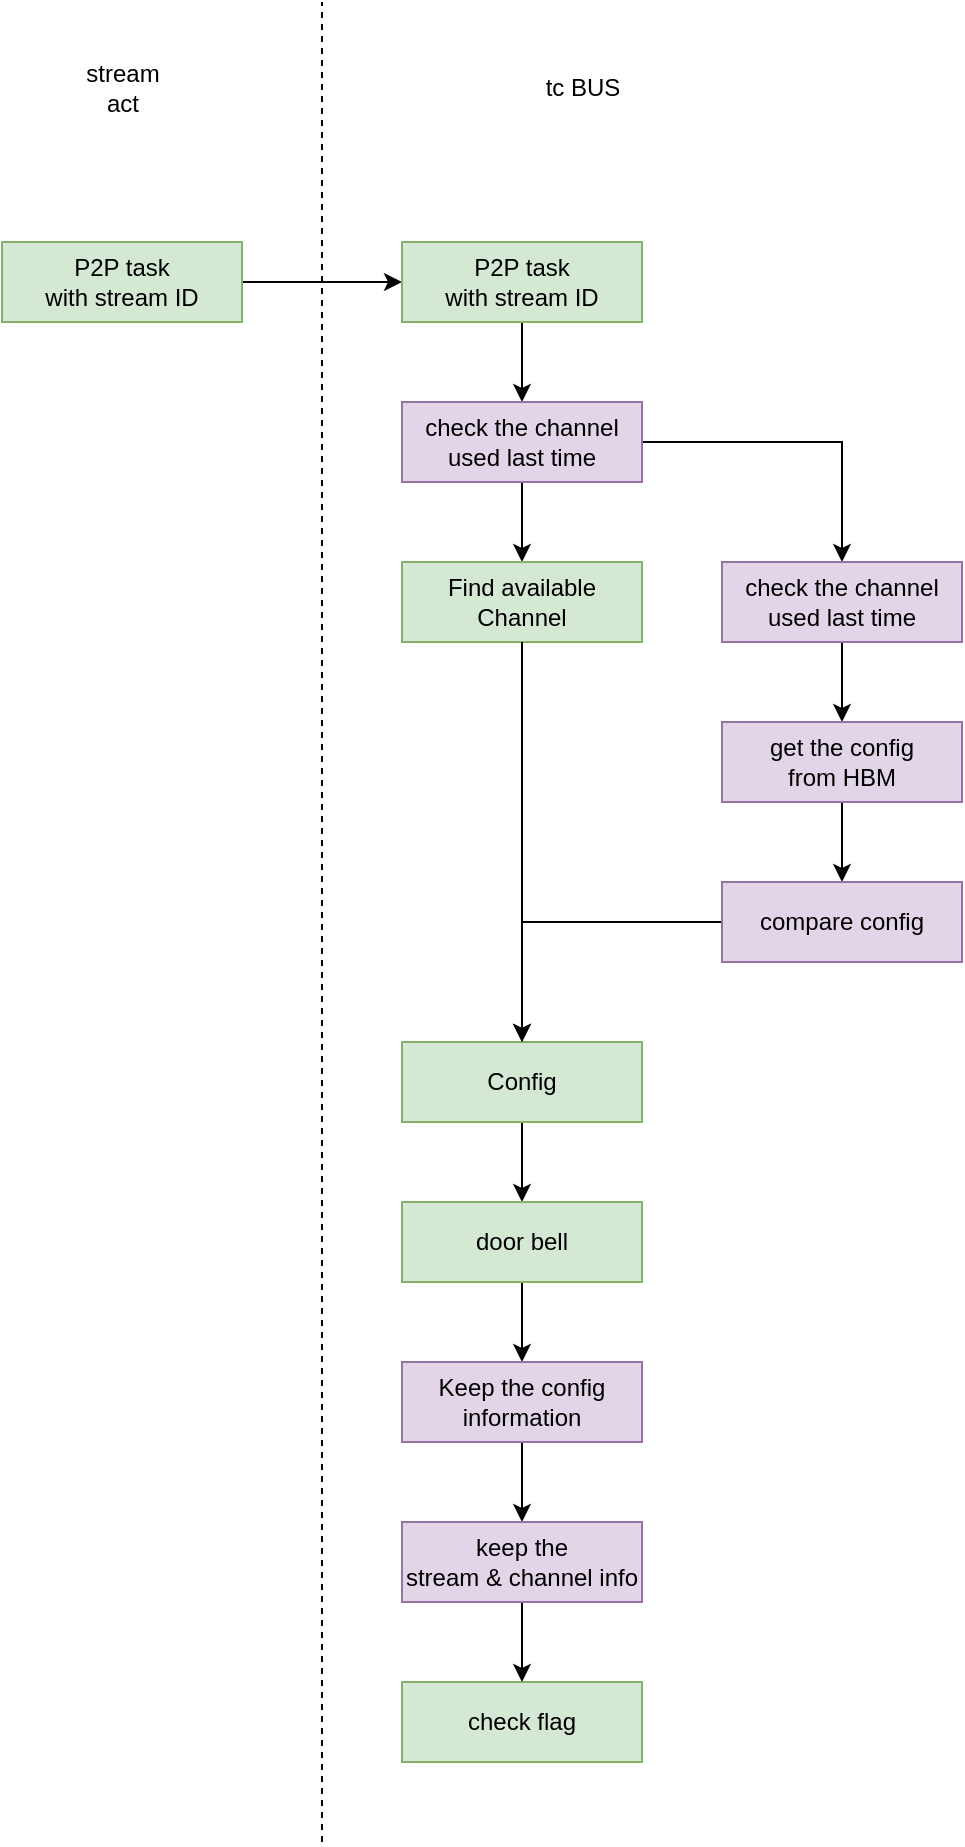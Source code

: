 <mxfile version="21.7.5" type="github">
  <diagram name="Page-1" id="HfpOXpwQql2t94BeDLET">
    <mxGraphModel dx="2074" dy="1144" grid="1" gridSize="10" guides="1" tooltips="1" connect="1" arrows="1" fold="1" page="1" pageScale="1" pageWidth="850" pageHeight="1100" math="0" shadow="0">
      <root>
        <mxCell id="0" />
        <mxCell id="1" parent="0" />
        <mxCell id="Exaalt7El9sxLW4z2eUL-5" value="" style="edgeStyle=orthogonalEdgeStyle;rounded=0;orthogonalLoop=1;jettySize=auto;html=1;" edge="1" parent="1" source="Exaalt7El9sxLW4z2eUL-1" target="Exaalt7El9sxLW4z2eUL-3">
          <mxGeometry relative="1" as="geometry" />
        </mxCell>
        <mxCell id="Exaalt7El9sxLW4z2eUL-1" value="P2P task&lt;br&gt;with stream ID" style="rounded=0;whiteSpace=wrap;html=1;fillColor=#d5e8d4;strokeColor=#82b366;" vertex="1" parent="1">
          <mxGeometry x="120" y="240" width="120" height="40" as="geometry" />
        </mxCell>
        <mxCell id="Exaalt7El9sxLW4z2eUL-2" value="" style="endArrow=none;dashed=1;html=1;rounded=0;" edge="1" parent="1">
          <mxGeometry width="50" height="50" relative="1" as="geometry">
            <mxPoint x="280" y="1040" as="sourcePoint" />
            <mxPoint x="280" y="120" as="targetPoint" />
          </mxGeometry>
        </mxCell>
        <mxCell id="Exaalt7El9sxLW4z2eUL-7" value="" style="edgeStyle=orthogonalEdgeStyle;rounded=0;orthogonalLoop=1;jettySize=auto;html=1;" edge="1" parent="1" source="Exaalt7El9sxLW4z2eUL-3" target="Exaalt7El9sxLW4z2eUL-6">
          <mxGeometry relative="1" as="geometry" />
        </mxCell>
        <mxCell id="Exaalt7El9sxLW4z2eUL-3" value="P2P task&lt;br&gt;with stream ID" style="rounded=0;whiteSpace=wrap;html=1;fillColor=#d5e8d4;strokeColor=#82b366;" vertex="1" parent="1">
          <mxGeometry x="320" y="240" width="120" height="40" as="geometry" />
        </mxCell>
        <mxCell id="Exaalt7El9sxLW4z2eUL-4" value="tc BUS" style="text;html=1;align=center;verticalAlign=middle;resizable=0;points=[];autosize=1;strokeColor=none;fillColor=none;" vertex="1" parent="1">
          <mxGeometry x="380" y="148" width="60" height="30" as="geometry" />
        </mxCell>
        <mxCell id="Exaalt7El9sxLW4z2eUL-9" value="" style="edgeStyle=orthogonalEdgeStyle;rounded=0;orthogonalLoop=1;jettySize=auto;html=1;" edge="1" parent="1" source="Exaalt7El9sxLW4z2eUL-6" target="Exaalt7El9sxLW4z2eUL-8">
          <mxGeometry relative="1" as="geometry" />
        </mxCell>
        <mxCell id="Exaalt7El9sxLW4z2eUL-11" value="" style="edgeStyle=orthogonalEdgeStyle;rounded=0;orthogonalLoop=1;jettySize=auto;html=1;" edge="1" parent="1" source="Exaalt7El9sxLW4z2eUL-6" target="Exaalt7El9sxLW4z2eUL-10">
          <mxGeometry relative="1" as="geometry" />
        </mxCell>
        <mxCell id="Exaalt7El9sxLW4z2eUL-6" value="check the channel&lt;br&gt;used last time" style="rounded=0;whiteSpace=wrap;html=1;fillColor=#e1d5e7;strokeColor=#9673a6;" vertex="1" parent="1">
          <mxGeometry x="320" y="320" width="120" height="40" as="geometry" />
        </mxCell>
        <mxCell id="Exaalt7El9sxLW4z2eUL-8" value="Find available Channel" style="rounded=0;whiteSpace=wrap;html=1;fillColor=#d5e8d4;strokeColor=#82b366;" vertex="1" parent="1">
          <mxGeometry x="320" y="400" width="120" height="40" as="geometry" />
        </mxCell>
        <mxCell id="Exaalt7El9sxLW4z2eUL-17" value="" style="edgeStyle=orthogonalEdgeStyle;rounded=0;orthogonalLoop=1;jettySize=auto;html=1;" edge="1" parent="1" source="Exaalt7El9sxLW4z2eUL-10" target="Exaalt7El9sxLW4z2eUL-12">
          <mxGeometry relative="1" as="geometry" />
        </mxCell>
        <mxCell id="Exaalt7El9sxLW4z2eUL-10" value="check the channel&lt;br&gt;used last time" style="rounded=0;whiteSpace=wrap;html=1;fillColor=#e1d5e7;strokeColor=#9673a6;" vertex="1" parent="1">
          <mxGeometry x="480" y="400" width="120" height="40" as="geometry" />
        </mxCell>
        <mxCell id="Exaalt7El9sxLW4z2eUL-18" value="" style="edgeStyle=orthogonalEdgeStyle;rounded=0;orthogonalLoop=1;jettySize=auto;html=1;" edge="1" parent="1" source="Exaalt7El9sxLW4z2eUL-12" target="Exaalt7El9sxLW4z2eUL-14">
          <mxGeometry relative="1" as="geometry" />
        </mxCell>
        <mxCell id="Exaalt7El9sxLW4z2eUL-12" value="get the config &lt;br&gt;from HBM" style="rounded=0;whiteSpace=wrap;html=1;fillColor=#e1d5e7;strokeColor=#9673a6;" vertex="1" parent="1">
          <mxGeometry x="480" y="480" width="120" height="40" as="geometry" />
        </mxCell>
        <mxCell id="Exaalt7El9sxLW4z2eUL-23" value="" style="edgeStyle=orthogonalEdgeStyle;rounded=0;orthogonalLoop=1;jettySize=auto;html=1;" edge="1" parent="1" source="Exaalt7El9sxLW4z2eUL-13" target="Exaalt7El9sxLW4z2eUL-19">
          <mxGeometry relative="1" as="geometry" />
        </mxCell>
        <mxCell id="Exaalt7El9sxLW4z2eUL-13" value="Config" style="rounded=0;whiteSpace=wrap;html=1;fillColor=#d5e8d4;strokeColor=#82b366;" vertex="1" parent="1">
          <mxGeometry x="320" y="640" width="120" height="40" as="geometry" />
        </mxCell>
        <mxCell id="Exaalt7El9sxLW4z2eUL-15" value="" style="edgeStyle=orthogonalEdgeStyle;rounded=0;orthogonalLoop=1;jettySize=auto;html=1;" edge="1" parent="1" source="Exaalt7El9sxLW4z2eUL-14" target="Exaalt7El9sxLW4z2eUL-13">
          <mxGeometry relative="1" as="geometry" />
        </mxCell>
        <mxCell id="Exaalt7El9sxLW4z2eUL-14" value="compare config" style="rounded=0;whiteSpace=wrap;html=1;fillColor=#e1d5e7;strokeColor=#9673a6;" vertex="1" parent="1">
          <mxGeometry x="480" y="560" width="120" height="40" as="geometry" />
        </mxCell>
        <mxCell id="Exaalt7El9sxLW4z2eUL-16" value="" style="edgeStyle=orthogonalEdgeStyle;rounded=0;orthogonalLoop=1;jettySize=auto;html=1;exitX=0.5;exitY=1;exitDx=0;exitDy=0;entryX=0.5;entryY=0;entryDx=0;entryDy=0;" edge="1" parent="1" source="Exaalt7El9sxLW4z2eUL-8" target="Exaalt7El9sxLW4z2eUL-13">
          <mxGeometry relative="1" as="geometry">
            <mxPoint x="390" y="370" as="sourcePoint" />
            <mxPoint x="390" y="410" as="targetPoint" />
          </mxGeometry>
        </mxCell>
        <mxCell id="Exaalt7El9sxLW4z2eUL-26" value="" style="edgeStyle=orthogonalEdgeStyle;rounded=0;orthogonalLoop=1;jettySize=auto;html=1;" edge="1" parent="1" source="Exaalt7El9sxLW4z2eUL-19" target="Exaalt7El9sxLW4z2eUL-21">
          <mxGeometry relative="1" as="geometry" />
        </mxCell>
        <mxCell id="Exaalt7El9sxLW4z2eUL-19" value="door bell" style="rounded=0;whiteSpace=wrap;html=1;fillColor=#d5e8d4;strokeColor=#82b366;" vertex="1" parent="1">
          <mxGeometry x="320" y="720" width="120" height="40" as="geometry" />
        </mxCell>
        <mxCell id="Exaalt7El9sxLW4z2eUL-20" value="check flag" style="rounded=0;whiteSpace=wrap;html=1;fillColor=#d5e8d4;strokeColor=#82b366;" vertex="1" parent="1">
          <mxGeometry x="320" y="960" width="120" height="40" as="geometry" />
        </mxCell>
        <mxCell id="Exaalt7El9sxLW4z2eUL-25" value="" style="edgeStyle=orthogonalEdgeStyle;rounded=0;orthogonalLoop=1;jettySize=auto;html=1;" edge="1" parent="1" source="Exaalt7El9sxLW4z2eUL-21" target="Exaalt7El9sxLW4z2eUL-24">
          <mxGeometry relative="1" as="geometry" />
        </mxCell>
        <mxCell id="Exaalt7El9sxLW4z2eUL-21" value="Keep the config&lt;br&gt;information" style="rounded=0;whiteSpace=wrap;html=1;fillColor=#e1d5e7;strokeColor=#9673a6;" vertex="1" parent="1">
          <mxGeometry x="320" y="800" width="120" height="40" as="geometry" />
        </mxCell>
        <mxCell id="Exaalt7El9sxLW4z2eUL-27" value="" style="edgeStyle=orthogonalEdgeStyle;rounded=0;orthogonalLoop=1;jettySize=auto;html=1;" edge="1" parent="1" source="Exaalt7El9sxLW4z2eUL-24" target="Exaalt7El9sxLW4z2eUL-20">
          <mxGeometry relative="1" as="geometry" />
        </mxCell>
        <mxCell id="Exaalt7El9sxLW4z2eUL-24" value="keep the &lt;br&gt;stream &amp;amp; channel info" style="rounded=0;whiteSpace=wrap;html=1;fillColor=#e1d5e7;strokeColor=#9673a6;" vertex="1" parent="1">
          <mxGeometry x="320" y="880" width="120" height="40" as="geometry" />
        </mxCell>
        <mxCell id="Exaalt7El9sxLW4z2eUL-28" value="stream&lt;br&gt;act" style="text;html=1;align=center;verticalAlign=middle;resizable=0;points=[];autosize=1;strokeColor=none;fillColor=none;" vertex="1" parent="1">
          <mxGeometry x="150" y="143" width="60" height="40" as="geometry" />
        </mxCell>
      </root>
    </mxGraphModel>
  </diagram>
</mxfile>
